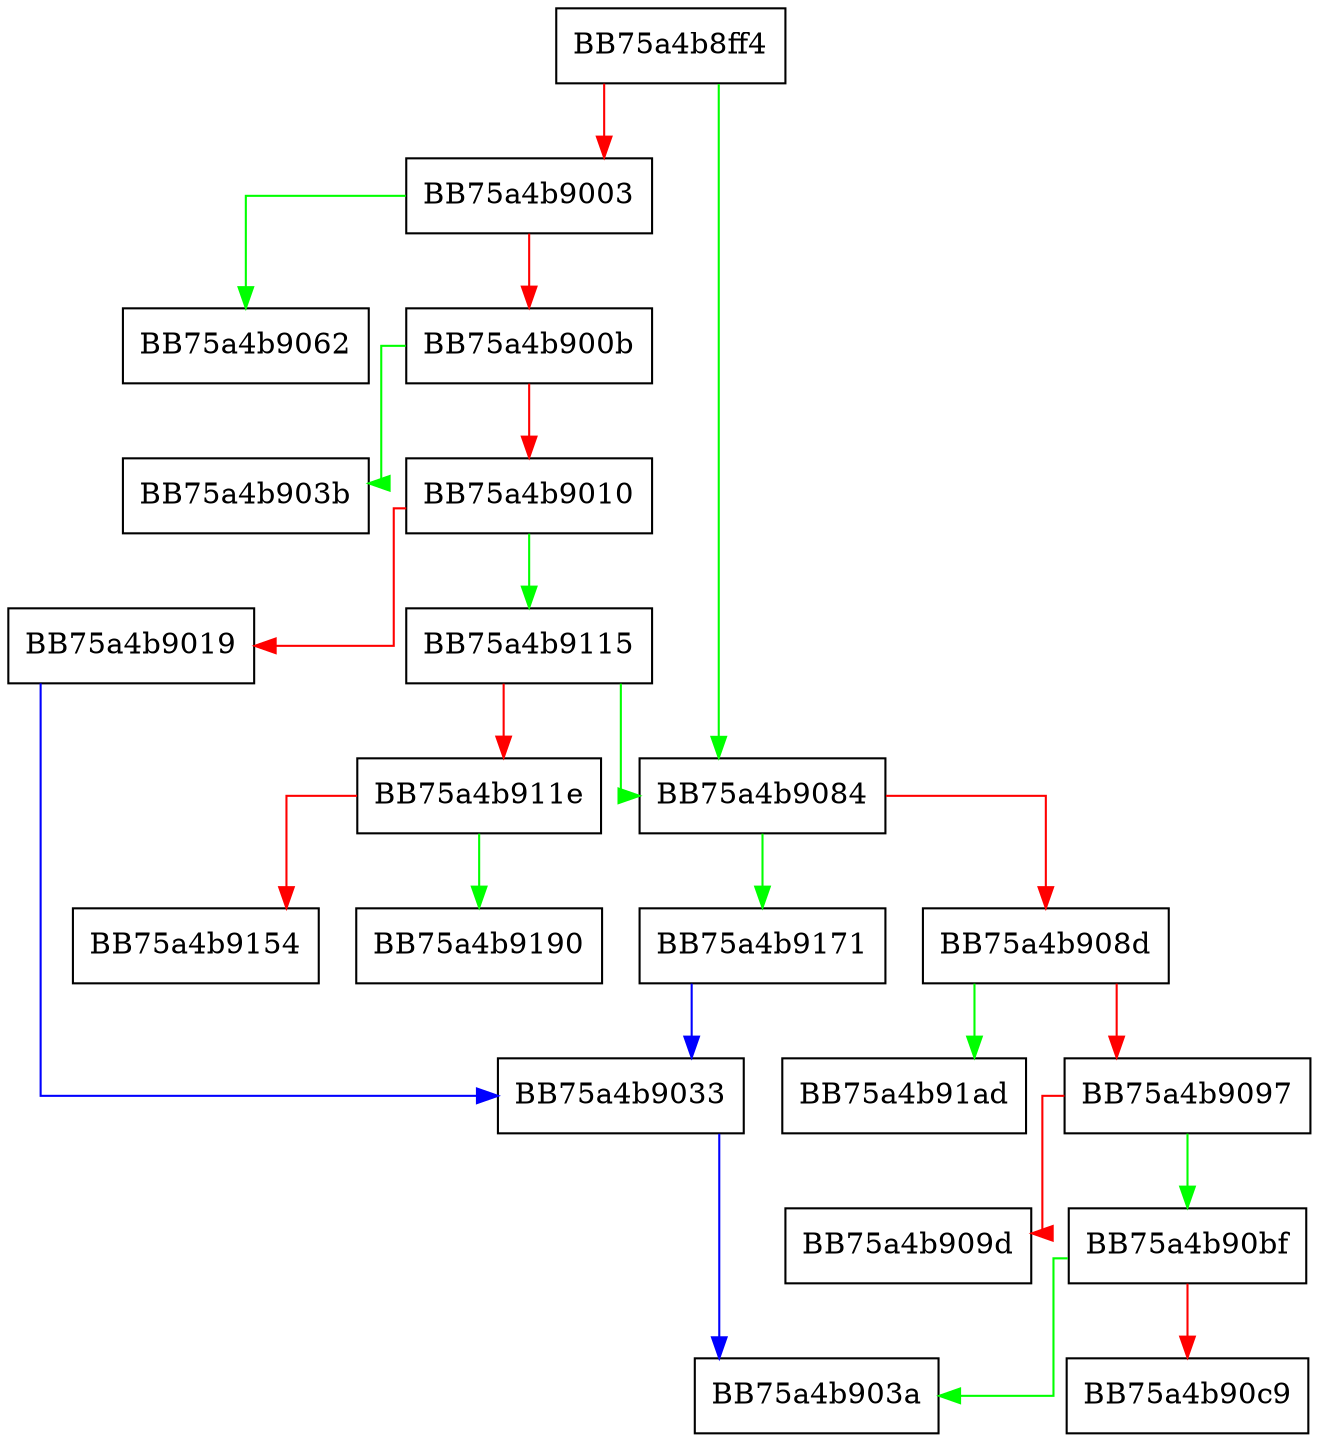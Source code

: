 digraph mov_ebp_disp_Ix {
  node [shape="box"];
  graph [splines=ortho];
  BB75a4b8ff4 -> BB75a4b9084 [color="green"];
  BB75a4b8ff4 -> BB75a4b9003 [color="red"];
  BB75a4b9003 -> BB75a4b9062 [color="green"];
  BB75a4b9003 -> BB75a4b900b [color="red"];
  BB75a4b900b -> BB75a4b903b [color="green"];
  BB75a4b900b -> BB75a4b9010 [color="red"];
  BB75a4b9010 -> BB75a4b9115 [color="green"];
  BB75a4b9010 -> BB75a4b9019 [color="red"];
  BB75a4b9019 -> BB75a4b9033 [color="blue"];
  BB75a4b9033 -> BB75a4b903a [color="blue"];
  BB75a4b9084 -> BB75a4b9171 [color="green"];
  BB75a4b9084 -> BB75a4b908d [color="red"];
  BB75a4b908d -> BB75a4b91ad [color="green"];
  BB75a4b908d -> BB75a4b9097 [color="red"];
  BB75a4b9097 -> BB75a4b90bf [color="green"];
  BB75a4b9097 -> BB75a4b909d [color="red"];
  BB75a4b90bf -> BB75a4b903a [color="green"];
  BB75a4b90bf -> BB75a4b90c9 [color="red"];
  BB75a4b9115 -> BB75a4b9084 [color="green"];
  BB75a4b9115 -> BB75a4b911e [color="red"];
  BB75a4b911e -> BB75a4b9190 [color="green"];
  BB75a4b911e -> BB75a4b9154 [color="red"];
  BB75a4b9171 -> BB75a4b9033 [color="blue"];
}